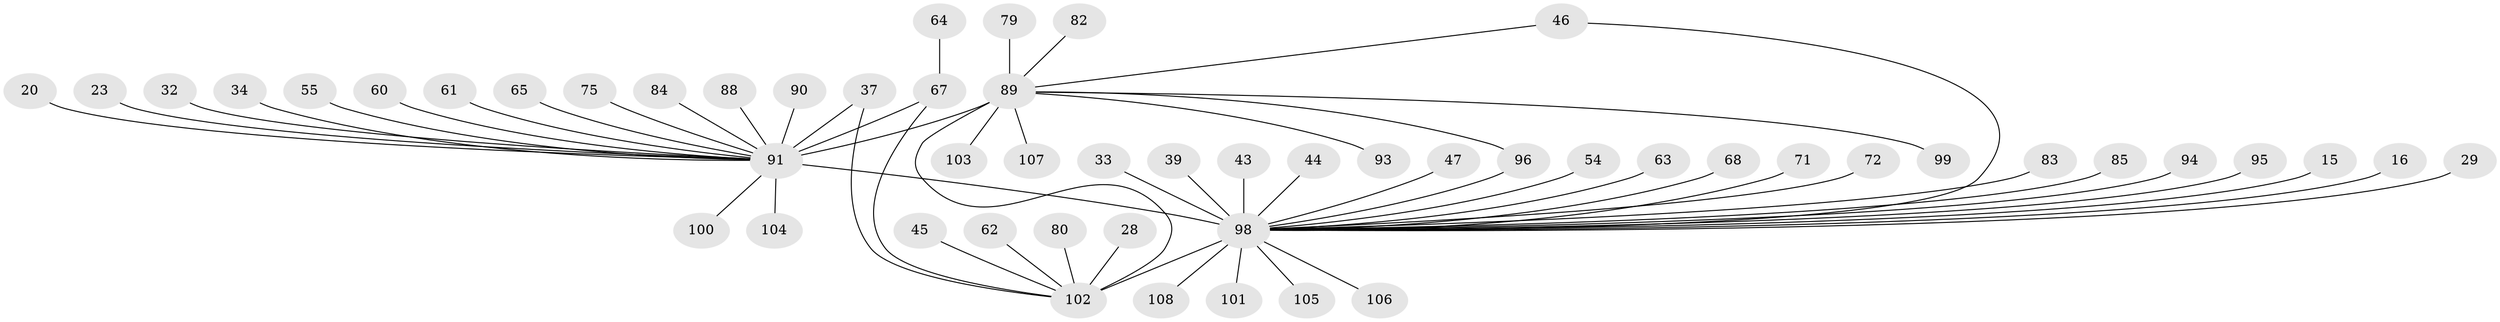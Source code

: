 // original degree distribution, {42: 0.009259259259259259, 3: 0.14814814814814814, 4: 0.08333333333333333, 2: 0.21296296296296297, 8: 0.018518518518518517, 13: 0.009259259259259259, 1: 0.4444444444444444, 6: 0.009259259259259259, 5: 0.046296296296296294, 9: 0.009259259259259259, 7: 0.009259259259259259}
// Generated by graph-tools (version 1.1) at 2025/48/03/09/25 04:48:25]
// undirected, 54 vertices, 58 edges
graph export_dot {
graph [start="1"]
  node [color=gray90,style=filled];
  15;
  16;
  20;
  23;
  28;
  29;
  32;
  33;
  34;
  37 [super="+7"];
  39;
  43;
  44;
  45;
  46 [super="+42"];
  47;
  54;
  55;
  60;
  61;
  62;
  63;
  64;
  65;
  67 [super="+21"];
  68;
  71 [super="+24"];
  72;
  75;
  79;
  80;
  82;
  83 [super="+76"];
  84;
  85;
  88;
  89 [super="+86+3+6+81+87+78"];
  90;
  91 [super="+57+27+1"];
  93;
  94;
  95;
  96;
  98 [super="+51+69+40+49+92"];
  99;
  100;
  101;
  102 [super="+59+53+25+97"];
  103;
  104 [super="+36+66+77"];
  105;
  106;
  107;
  108;
  15 -- 98;
  16 -- 98;
  20 -- 91;
  23 -- 91;
  28 -- 102;
  29 -- 98;
  32 -- 91;
  33 -- 98;
  34 -- 91;
  37 -- 102 [weight=2];
  37 -- 91;
  39 -- 98;
  43 -- 98;
  44 -- 98;
  45 -- 102;
  46 -- 98;
  46 -- 89;
  47 -- 98 [weight=2];
  54 -- 98;
  55 -- 91;
  60 -- 91;
  61 -- 91;
  62 -- 102;
  63 -- 98;
  64 -- 67;
  65 -- 91;
  67 -- 102 [weight=2];
  67 -- 91 [weight=2];
  68 -- 98;
  71 -- 98 [weight=2];
  72 -- 98;
  75 -- 91;
  79 -- 89;
  80 -- 102;
  82 -- 89;
  83 -- 98 [weight=2];
  84 -- 91;
  85 -- 98;
  88 -- 91;
  89 -- 99;
  89 -- 91 [weight=5];
  89 -- 93;
  89 -- 96;
  89 -- 102 [weight=2];
  89 -- 103;
  89 -- 107;
  90 -- 91;
  91 -- 98 [weight=13];
  91 -- 100;
  91 -- 104;
  94 -- 98;
  95 -- 98;
  96 -- 98;
  98 -- 101;
  98 -- 108;
  98 -- 102 [weight=4];
  98 -- 105;
  98 -- 106;
}
